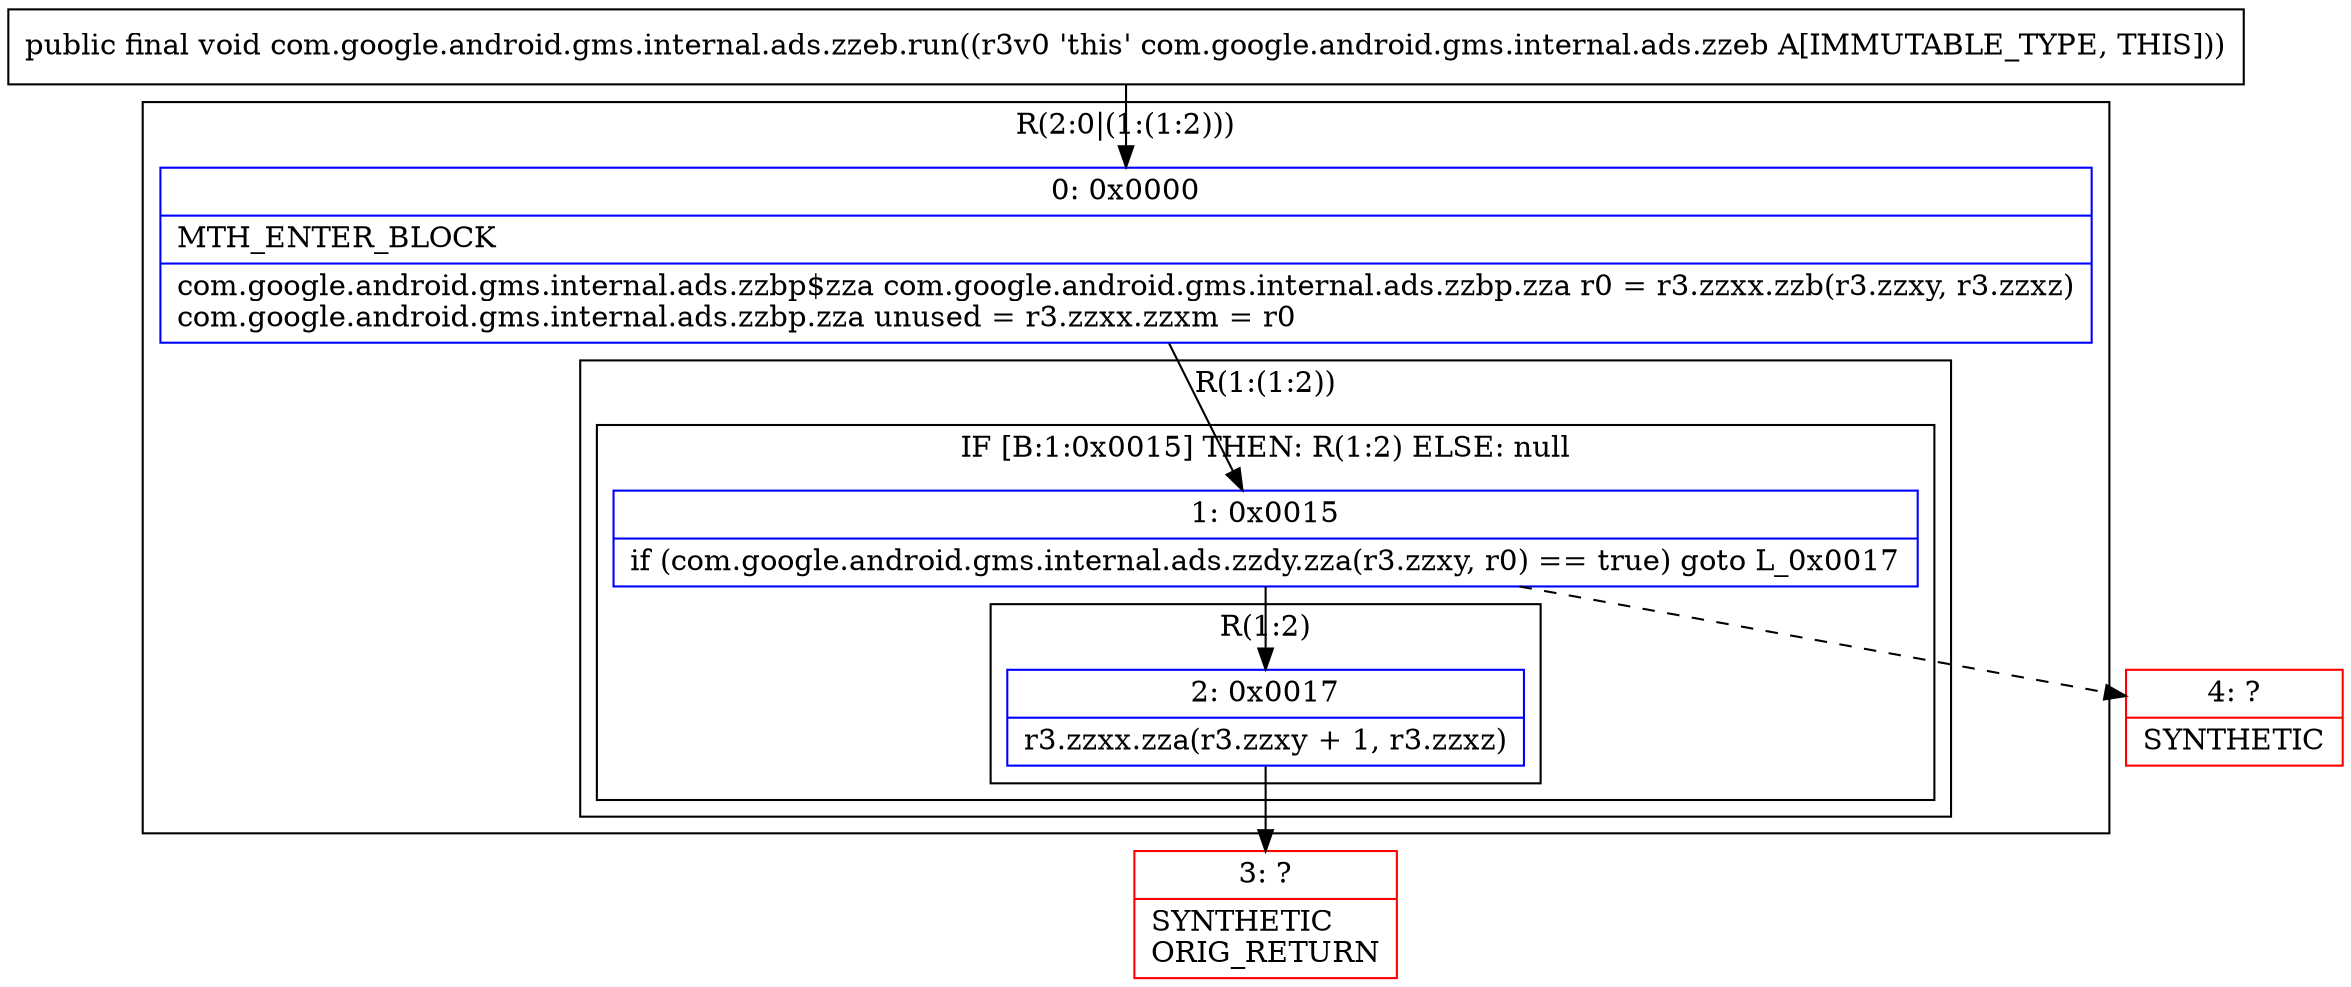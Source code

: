 digraph "CFG forcom.google.android.gms.internal.ads.zzeb.run()V" {
subgraph cluster_Region_937022590 {
label = "R(2:0|(1:(1:2)))";
node [shape=record,color=blue];
Node_0 [shape=record,label="{0\:\ 0x0000|MTH_ENTER_BLOCK\l|com.google.android.gms.internal.ads.zzbp$zza com.google.android.gms.internal.ads.zzbp.zza r0 = r3.zzxx.zzb(r3.zzxy, r3.zzxz)\lcom.google.android.gms.internal.ads.zzbp.zza unused = r3.zzxx.zzxm = r0\l}"];
subgraph cluster_Region_856835778 {
label = "R(1:(1:2))";
node [shape=record,color=blue];
subgraph cluster_IfRegion_695286745 {
label = "IF [B:1:0x0015] THEN: R(1:2) ELSE: null";
node [shape=record,color=blue];
Node_1 [shape=record,label="{1\:\ 0x0015|if (com.google.android.gms.internal.ads.zzdy.zza(r3.zzxy, r0) == true) goto L_0x0017\l}"];
subgraph cluster_Region_1251020538 {
label = "R(1:2)";
node [shape=record,color=blue];
Node_2 [shape=record,label="{2\:\ 0x0017|r3.zzxx.zza(r3.zzxy + 1, r3.zzxz)\l}"];
}
}
}
}
Node_3 [shape=record,color=red,label="{3\:\ ?|SYNTHETIC\lORIG_RETURN\l}"];
Node_4 [shape=record,color=red,label="{4\:\ ?|SYNTHETIC\l}"];
MethodNode[shape=record,label="{public final void com.google.android.gms.internal.ads.zzeb.run((r3v0 'this' com.google.android.gms.internal.ads.zzeb A[IMMUTABLE_TYPE, THIS])) }"];
MethodNode -> Node_0;
Node_0 -> Node_1;
Node_1 -> Node_2;
Node_1 -> Node_4[style=dashed];
Node_2 -> Node_3;
}

